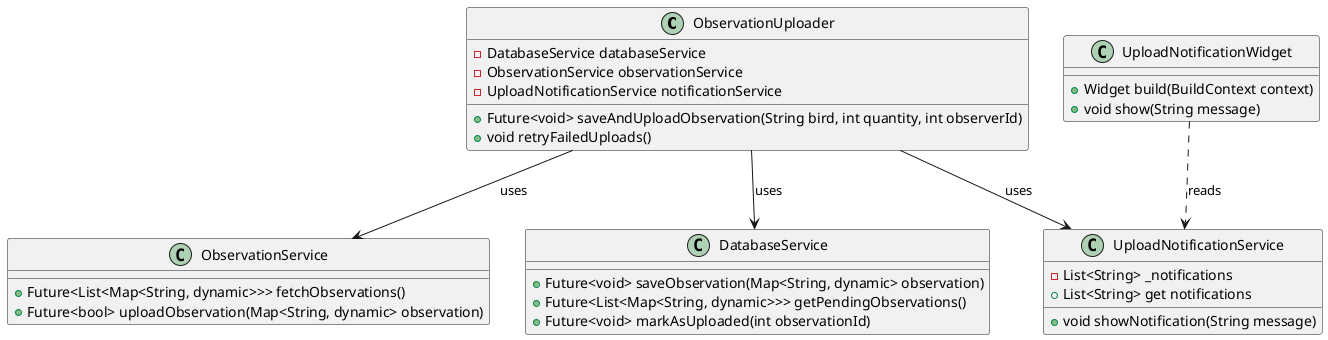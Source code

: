 @startuml

class ObservationUploader {
  - DatabaseService databaseService
  - ObservationService observationService
  - UploadNotificationService notificationService
  + Future<void> saveAndUploadObservation(String bird, int quantity, int observerId)
  + void retryFailedUploads()
}

class ObservationService {
  + Future<List<Map<String, dynamic>>> fetchObservations()
  + Future<bool> uploadObservation(Map<String, dynamic> observation)
}

class DatabaseService {
  + Future<void> saveObservation(Map<String, dynamic> observation)
  + Future<List<Map<String, dynamic>>> getPendingObservations()
  + Future<void> markAsUploaded(int observationId)
}

class UploadNotificationService {
  - List<String> _notifications
  + void showNotification(String message)
  + List<String> get notifications
}

class UploadNotificationWidget {
  + Widget build(BuildContext context)
  + void show(String message)
}

ObservationUploader --> DatabaseService : uses
ObservationUploader --> ObservationService : uses
ObservationUploader --> UploadNotificationService : uses
UploadNotificationWidget ..> UploadNotificationService : reads

@enduml